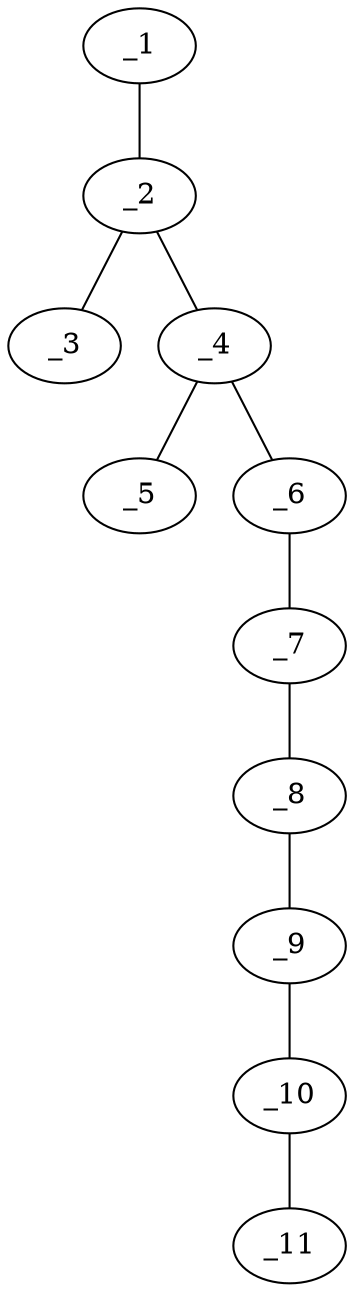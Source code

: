 graph molid627066 {
	_1	 [charge=0,
		chem=2,
		symbol="O  ",
		x="8.9282",
		y="-0.25"];
	_2	 [charge=0,
		chem=1,
		symbol="C  ",
		x="8.0622",
		y="0.25"];
	_1 -- _2	 [valence=2];
	_3	 [charge=0,
		chem=2,
		symbol="O  ",
		x="8.0622",
		y="1.25"];
	_2 -- _3	 [valence=1];
	_4	 [charge=0,
		chem=1,
		symbol="C  ",
		x="7.1962",
		y="-0.25"];
	_2 -- _4	 [valence=1];
	_5	 [charge=0,
		chem=4,
		symbol="N  ",
		x="7.1962",
		y="-1.25"];
	_4 -- _5	 [valence=1];
	_6	 [charge=0,
		chem=1,
		symbol="C  ",
		x="6.3301",
		y="0.25"];
	_4 -- _6	 [valence=1];
	_7	 [charge=0,
		chem=5,
		symbol="S  ",
		x="5.4641",
		y="-0.25"];
	_6 -- _7	 [valence=1];
	_8	 [charge=0,
		chem=1,
		symbol="C  ",
		x="4.5981",
		y="0.25"];
	_7 -- _8	 [valence=1];
	_9	 [charge=0,
		chem=1,
		symbol="C  ",
		x="3.7321",
		y="-0.25"];
	_8 -- _9	 [valence=1];
	_10	 [charge=0,
		chem=1,
		symbol="C  ",
		x="2.866",
		y="0.25"];
	_9 -- _10	 [valence=1];
	_11	 [charge=0,
		chem=2,
		symbol="O  ",
		x=2,
		y="-0.25"];
	_10 -- _11	 [valence=1];
}
